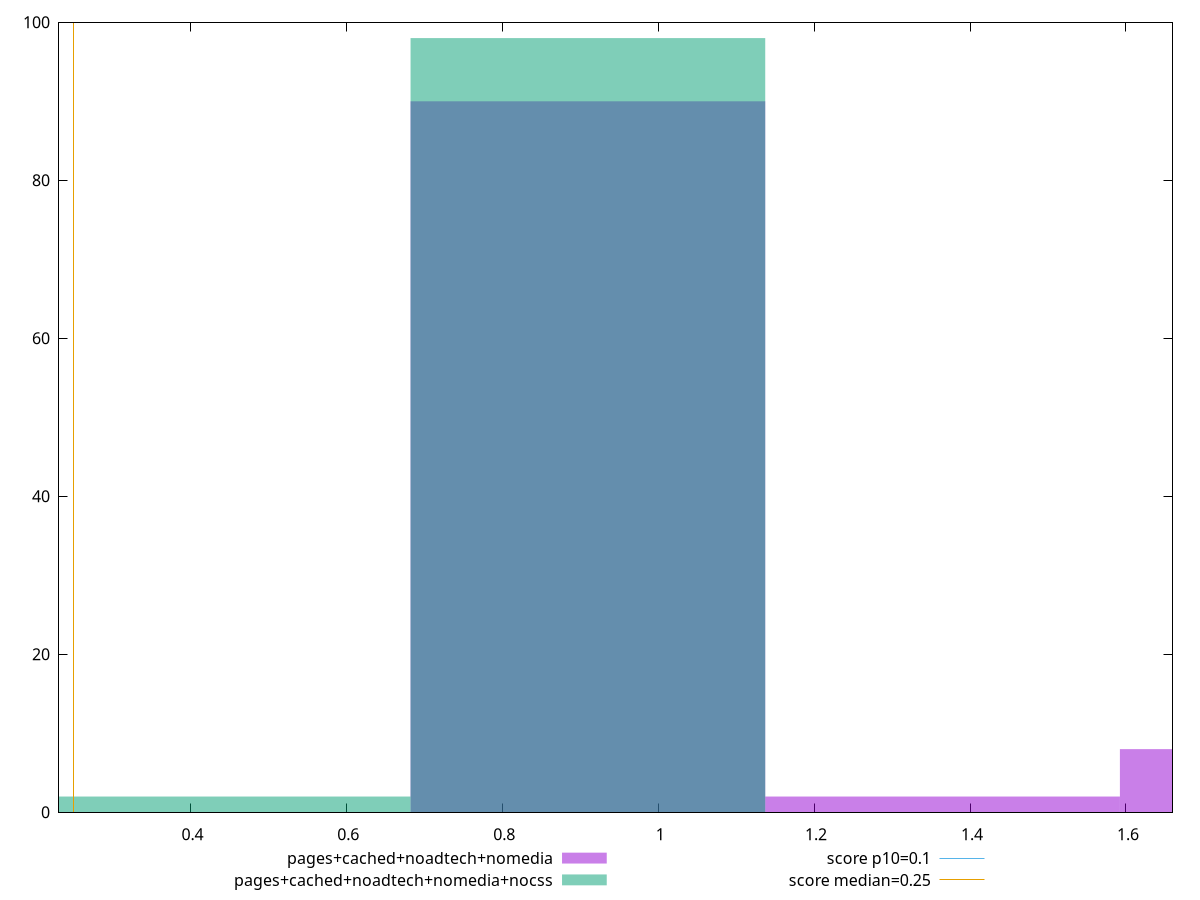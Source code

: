 reset

$pagesCachedNoadtechNomedia <<EOF
0.9098639426786042 90
1.8197278853572083 8
1.3647959140179062 2
EOF

$pagesCachedNoadtechNomediaNocss <<EOF
0.4549319713393021 2
0.9098639426786042 98
EOF

set key outside below
set boxwidth 0.4549319713393021
set xrange [0.23147960069444443:1.6597258911132813]
set yrange [0:100]
set trange [0:100]
set style fill transparent solid 0.5 noborder

set parametric
set terminal svg size 640, 500 enhanced background rgb 'white'
set output "report_00015_2021-02-09T16-11-33.973Z/cumulative-layout-shift/comparison/histogram/3_vs_4.svg"

plot $pagesCachedNoadtechNomedia title "pages+cached+noadtech+nomedia" with boxes, \
     $pagesCachedNoadtechNomediaNocss title "pages+cached+noadtech+nomedia+nocss" with boxes, \
     0.1,t title "score p10=0.1", \
     0.25,t title "score median=0.25"

reset
